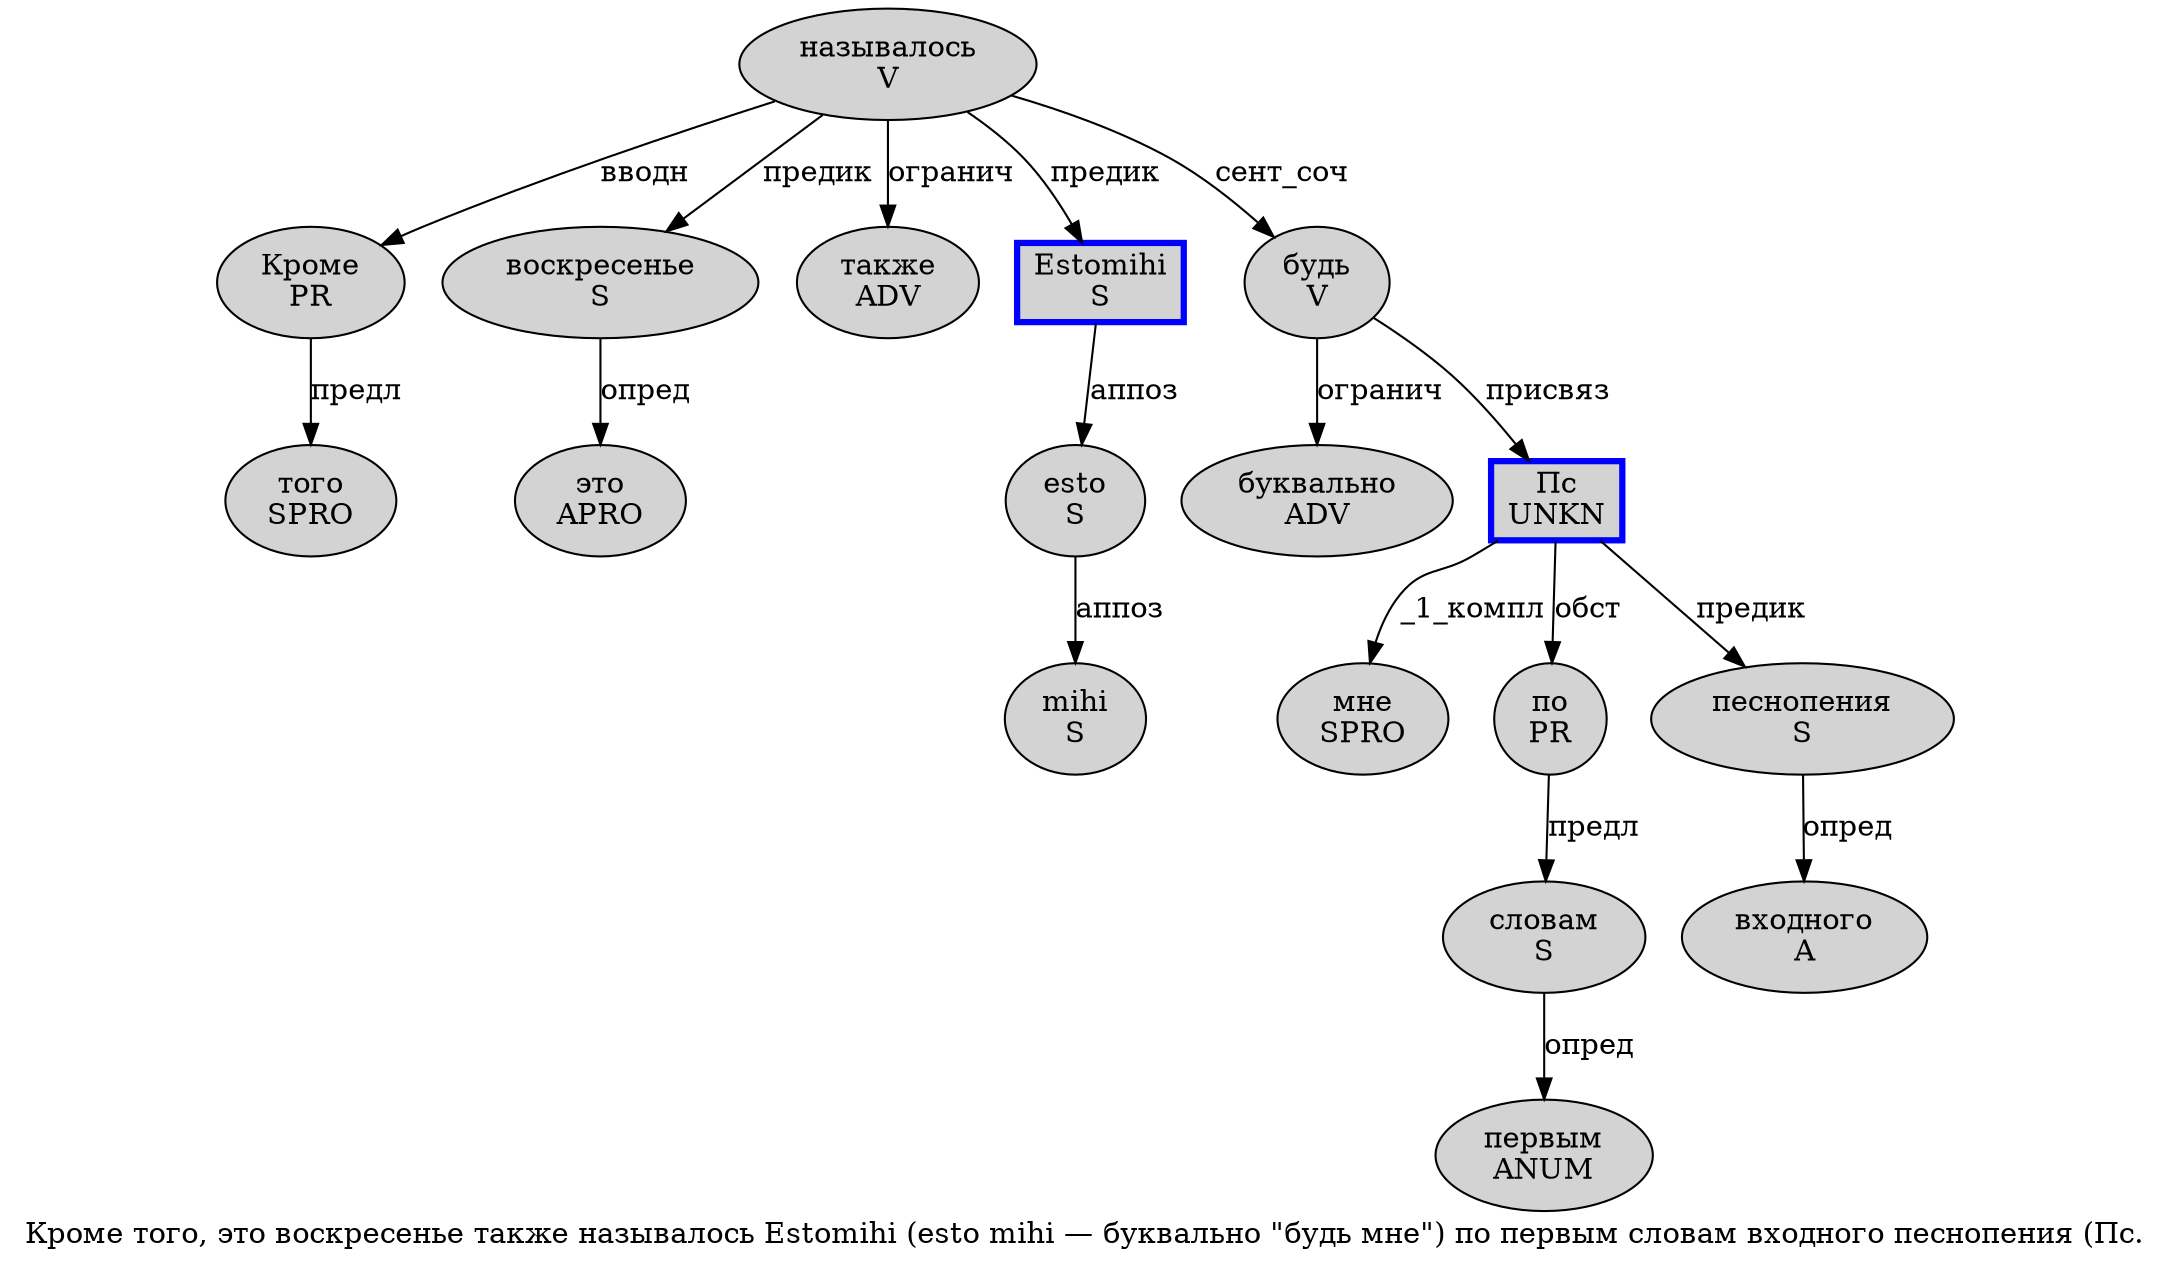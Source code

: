 digraph SENTENCE_917 {
	graph [label="Кроме того, это воскресенье также называлось Estomihi (esto mihi — буквально \"будь мне\") по первым словам входного песнопения (Пс."]
	node [style=filled]
		0 [label="Кроме
PR" color="" fillcolor=lightgray penwidth=1 shape=ellipse]
		1 [label="того
SPRO" color="" fillcolor=lightgray penwidth=1 shape=ellipse]
		3 [label="это
APRO" color="" fillcolor=lightgray penwidth=1 shape=ellipse]
		4 [label="воскресенье
S" color="" fillcolor=lightgray penwidth=1 shape=ellipse]
		5 [label="также
ADV" color="" fillcolor=lightgray penwidth=1 shape=ellipse]
		6 [label="называлось
V" color="" fillcolor=lightgray penwidth=1 shape=ellipse]
		7 [label="Estomihi
S" color=blue fillcolor=lightgray penwidth=3 shape=box]
		9 [label="esto
S" color="" fillcolor=lightgray penwidth=1 shape=ellipse]
		10 [label="mihi
S" color="" fillcolor=lightgray penwidth=1 shape=ellipse]
		12 [label="буквально
ADV" color="" fillcolor=lightgray penwidth=1 shape=ellipse]
		14 [label="будь
V" color="" fillcolor=lightgray penwidth=1 shape=ellipse]
		15 [label="мне
SPRO" color="" fillcolor=lightgray penwidth=1 shape=ellipse]
		18 [label="по
PR" color="" fillcolor=lightgray penwidth=1 shape=ellipse]
		19 [label="первым
ANUM" color="" fillcolor=lightgray penwidth=1 shape=ellipse]
		20 [label="словам
S" color="" fillcolor=lightgray penwidth=1 shape=ellipse]
		21 [label="входного
A" color="" fillcolor=lightgray penwidth=1 shape=ellipse]
		22 [label="песнопения
S" color="" fillcolor=lightgray penwidth=1 shape=ellipse]
		24 [label="Пс
UNKN" color=blue fillcolor=lightgray penwidth=3 shape=box]
			0 -> 1 [label="предл"]
			4 -> 3 [label="опред"]
			18 -> 20 [label="предл"]
			20 -> 19 [label="опред"]
			22 -> 21 [label="опред"]
			7 -> 9 [label="аппоз"]
			24 -> 15 [label="_1_компл"]
			24 -> 18 [label="обст"]
			24 -> 22 [label="предик"]
			14 -> 12 [label="огранич"]
			14 -> 24 [label="присвяз"]
			9 -> 10 [label="аппоз"]
			6 -> 0 [label="вводн"]
			6 -> 4 [label="предик"]
			6 -> 5 [label="огранич"]
			6 -> 7 [label="предик"]
			6 -> 14 [label="сент_соч"]
}